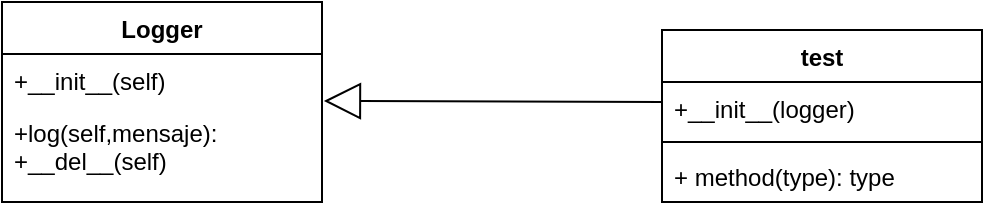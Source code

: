 <mxfile version="12.2.4"><diagram id="O1quaulrK-Zj7FiPptax"><mxGraphModel dx="403" dy="348" grid="1" gridSize="10" guides="1" tooltips="1" connect="1" arrows="1" fold="1" page="1" pageScale="1" pageWidth="827" pageHeight="1169" math="0" shadow="0"><root><mxCell id="0"/><mxCell id="1" parent="0"/><mxCell id="2" value="Logger" style="swimlane;fontStyle=1;align=center;verticalAlign=top;childLayout=stackLayout;horizontal=1;startSize=26;horizontalStack=0;resizeParent=1;resizeParentMax=0;resizeLast=0;collapsible=1;marginBottom=0;" vertex="1" parent="1"><mxGeometry x="20" y="20" width="160" height="100" as="geometry"/></mxCell><mxCell id="3" value="+__init__(self)&#10;" style="text;strokeColor=none;fillColor=none;align=left;verticalAlign=top;spacingLeft=4;spacingRight=4;overflow=hidden;rotatable=0;points=[[0,0.5],[1,0.5]];portConstraint=eastwest;" vertex="1" parent="2"><mxGeometry y="26" width="160" height="26" as="geometry"/></mxCell><mxCell id="5" value="+log(self,mensaje):&#10;+__del__(self)" style="text;strokeColor=none;fillColor=none;align=left;verticalAlign=top;spacingLeft=4;spacingRight=4;overflow=hidden;rotatable=0;points=[[0,0.5],[1,0.5]];portConstraint=eastwest;" vertex="1" parent="2"><mxGeometry y="52" width="160" height="48" as="geometry"/></mxCell><mxCell id="6" value="" style="endArrow=block;endSize=16;endFill=0;html=1;entryX=1.006;entryY=-0.052;entryDx=0;entryDy=0;entryPerimeter=0;" edge="1" parent="1" target="5"><mxGeometry width="160" relative="1" as="geometry"><mxPoint x="350" y="70" as="sourcePoint"/><mxPoint x="180" y="140" as="targetPoint"/></mxGeometry></mxCell><mxCell id="7" value="test" style="swimlane;fontStyle=1;align=center;verticalAlign=top;childLayout=stackLayout;horizontal=1;startSize=26;horizontalStack=0;resizeParent=1;resizeParentMax=0;resizeLast=0;collapsible=1;marginBottom=0;" vertex="1" parent="1"><mxGeometry x="350" y="34" width="160" height="86" as="geometry"/></mxCell><mxCell id="8" value="+__init__(logger)" style="text;strokeColor=none;fillColor=none;align=left;verticalAlign=top;spacingLeft=4;spacingRight=4;overflow=hidden;rotatable=0;points=[[0,0.5],[1,0.5]];portConstraint=eastwest;" vertex="1" parent="7"><mxGeometry y="26" width="160" height="26" as="geometry"/></mxCell><mxCell id="9" value="" style="line;strokeWidth=1;fillColor=none;align=left;verticalAlign=middle;spacingTop=-1;spacingLeft=3;spacingRight=3;rotatable=0;labelPosition=right;points=[];portConstraint=eastwest;" vertex="1" parent="7"><mxGeometry y="52" width="160" height="8" as="geometry"/></mxCell><mxCell id="10" value="+ method(type): type" style="text;strokeColor=none;fillColor=none;align=left;verticalAlign=top;spacingLeft=4;spacingRight=4;overflow=hidden;rotatable=0;points=[[0,0.5],[1,0.5]];portConstraint=eastwest;" vertex="1" parent="7"><mxGeometry y="60" width="160" height="26" as="geometry"/></mxCell></root></mxGraphModel></diagram></mxfile>